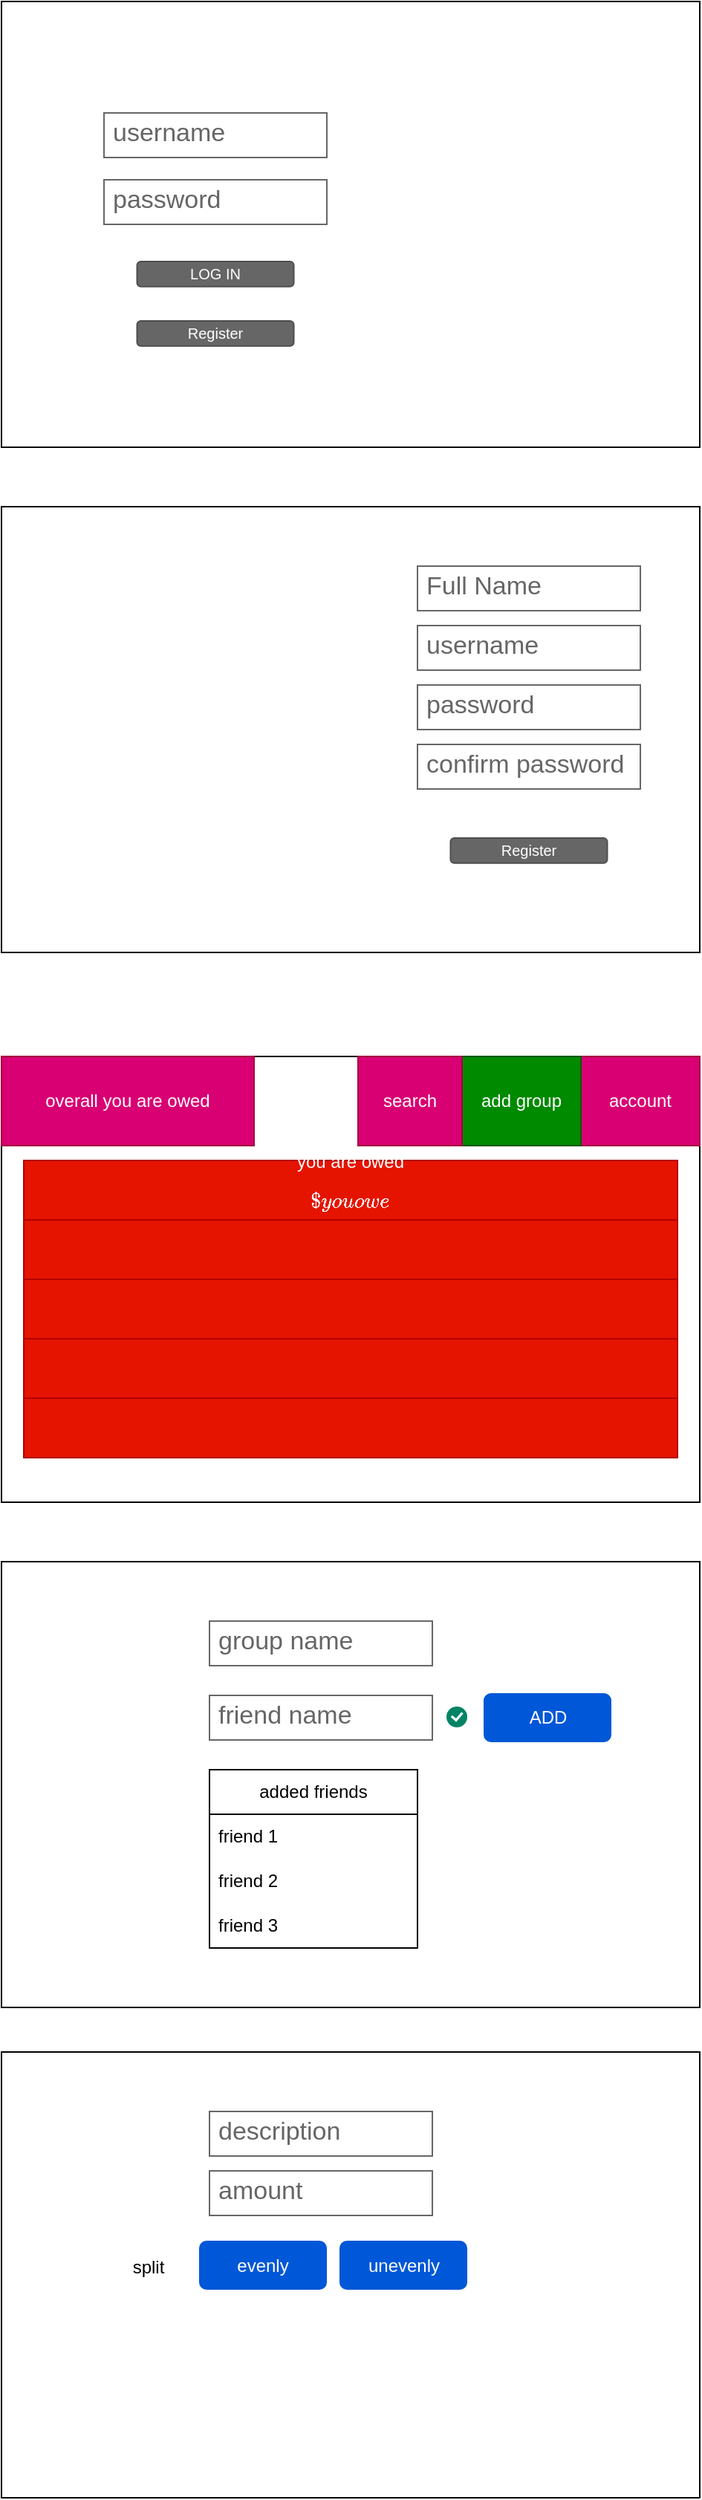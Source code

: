 <mxfile version="26.1.1">
  <diagram name="Page-1" id="qbdHW05VsGeXrV6z7tRG">
    <mxGraphModel dx="903" dy="574" grid="1" gridSize="10" guides="1" tooltips="1" connect="1" arrows="1" fold="1" page="1" pageScale="1" pageWidth="850" pageHeight="1100" math="0" shadow="0">
      <root>
        <mxCell id="0" />
        <mxCell id="1" parent="0" />
        <mxCell id="NZ9PRQHnBUpvd1Ys8po5-1" value="" style="rounded=0;whiteSpace=wrap;html=1;imageWidth=1980;imageHeight=720;" vertex="1" parent="1">
          <mxGeometry x="150" y="520" width="470" height="300" as="geometry" />
        </mxCell>
        <mxCell id="NZ9PRQHnBUpvd1Ys8po5-2" value="username" style="strokeWidth=1;shadow=0;dashed=0;align=center;html=1;shape=mxgraph.mockup.text.textBox;fontColor=#666666;align=left;fontSize=17;spacingLeft=4;spacingTop=-3;whiteSpace=wrap;strokeColor=#666666;mainText=" vertex="1" parent="1">
          <mxGeometry x="219" y="595" width="150" height="30" as="geometry" />
        </mxCell>
        <mxCell id="NZ9PRQHnBUpvd1Ys8po5-3" value="password" style="strokeWidth=1;shadow=0;dashed=0;align=center;html=1;shape=mxgraph.mockup.text.textBox;fontColor=#666666;align=left;fontSize=17;spacingLeft=4;spacingTop=-3;whiteSpace=wrap;strokeColor=#666666;mainText=" vertex="1" parent="1">
          <mxGeometry x="219" y="640" width="150" height="30" as="geometry" />
        </mxCell>
        <mxCell id="NZ9PRQHnBUpvd1Ys8po5-4" value="LOG IN" style="rounded=1;html=1;shadow=0;dashed=0;whiteSpace=wrap;fontSize=10;fillColor=#666666;align=center;strokeColor=#4D4D4D;fontColor=#ffffff;" vertex="1" parent="1">
          <mxGeometry x="241.25" y="695" width="105.5" height="16.88" as="geometry" />
        </mxCell>
        <mxCell id="NZ9PRQHnBUpvd1Ys8po5-6" value="" style="rounded=0;whiteSpace=wrap;html=1;imageWidth=1980;imageHeight=720;" vertex="1" parent="1">
          <mxGeometry x="150" y="860" width="470" height="300" as="geometry" />
        </mxCell>
        <mxCell id="NZ9PRQHnBUpvd1Ys8po5-7" value="Full Name" style="strokeWidth=1;shadow=0;dashed=0;align=center;html=1;shape=mxgraph.mockup.text.textBox;fontColor=#666666;align=left;fontSize=17;spacingLeft=4;spacingTop=-3;whiteSpace=wrap;strokeColor=#666666;mainText=" vertex="1" parent="1">
          <mxGeometry x="430" y="900" width="150" height="30" as="geometry" />
        </mxCell>
        <mxCell id="NZ9PRQHnBUpvd1Ys8po5-8" value="username" style="strokeWidth=1;shadow=0;dashed=0;align=center;html=1;shape=mxgraph.mockup.text.textBox;fontColor=#666666;align=left;fontSize=17;spacingLeft=4;spacingTop=-3;whiteSpace=wrap;strokeColor=#666666;mainText=" vertex="1" parent="1">
          <mxGeometry x="430" y="940" width="150" height="30" as="geometry" />
        </mxCell>
        <mxCell id="NZ9PRQHnBUpvd1Ys8po5-10" value="password" style="strokeWidth=1;shadow=0;dashed=0;align=center;html=1;shape=mxgraph.mockup.text.textBox;fontColor=#666666;align=left;fontSize=17;spacingLeft=4;spacingTop=-3;whiteSpace=wrap;strokeColor=#666666;mainText=" vertex="1" parent="1">
          <mxGeometry x="430" y="980" width="150" height="30" as="geometry" />
        </mxCell>
        <mxCell id="NZ9PRQHnBUpvd1Ys8po5-11" value="confirm password" style="strokeWidth=1;shadow=0;dashed=0;align=center;html=1;shape=mxgraph.mockup.text.textBox;fontColor=#666666;align=left;fontSize=17;spacingLeft=4;spacingTop=-3;whiteSpace=wrap;strokeColor=#666666;mainText=" vertex="1" parent="1">
          <mxGeometry x="430" y="1020" width="150" height="30" as="geometry" />
        </mxCell>
        <mxCell id="NZ9PRQHnBUpvd1Ys8po5-14" value="Register" style="rounded=1;html=1;shadow=0;dashed=0;whiteSpace=wrap;fontSize=10;fillColor=#666666;align=center;strokeColor=#4D4D4D;fontColor=#ffffff;" vertex="1" parent="1">
          <mxGeometry x="241.25" y="735" width="105.5" height="16.88" as="geometry" />
        </mxCell>
        <mxCell id="NZ9PRQHnBUpvd1Ys8po5-5" value="Register" style="rounded=1;html=1;shadow=0;dashed=0;whiteSpace=wrap;fontSize=10;fillColor=#666666;align=center;strokeColor=#4D4D4D;fontColor=#ffffff;" vertex="1" parent="1">
          <mxGeometry x="452.25" y="1083" width="105.5" height="16.88" as="geometry" />
        </mxCell>
        <mxCell id="NZ9PRQHnBUpvd1Ys8po5-21" value="" style="rounded=0;whiteSpace=wrap;html=1;" vertex="1" parent="1">
          <mxGeometry x="150" y="1230" width="470" height="300" as="geometry" />
        </mxCell>
        <mxCell id="NZ9PRQHnBUpvd1Ys8po5-22" value="account" style="rounded=0;whiteSpace=wrap;html=1;fillColor=#d80073;fontColor=#ffffff;strokeColor=#A50040;" vertex="1" parent="1">
          <mxGeometry x="540" y="1230" width="80" height="60" as="geometry" />
        </mxCell>
        <mxCell id="NZ9PRQHnBUpvd1Ys8po5-23" value="add group" style="rounded=0;whiteSpace=wrap;html=1;fillColor=#008a00;fontColor=#ffffff;strokeColor=#005700;" vertex="1" parent="1">
          <mxGeometry x="460" y="1230" width="80" height="60" as="geometry" />
        </mxCell>
        <mxCell id="NZ9PRQHnBUpvd1Ys8po5-24" value="group name&lt;br&gt;you are owed $$$&lt;br&gt;you owe $$$" style="rounded=0;whiteSpace=wrap;html=1;fillColor=#e51400;fontColor=#ffffff;strokeColor=#B20000;" vertex="1" parent="1">
          <mxGeometry x="165" y="1300" width="440" height="40" as="geometry" />
        </mxCell>
        <mxCell id="NZ9PRQHnBUpvd1Ys8po5-25" value="" style="rounded=0;whiteSpace=wrap;html=1;fillColor=#e51400;fontColor=#ffffff;strokeColor=#B20000;" vertex="1" parent="1">
          <mxGeometry x="165" y="1340" width="440" height="40" as="geometry" />
        </mxCell>
        <mxCell id="NZ9PRQHnBUpvd1Ys8po5-26" value="" style="rounded=0;whiteSpace=wrap;html=1;fillColor=#e51400;fontColor=#ffffff;strokeColor=#B20000;" vertex="1" parent="1">
          <mxGeometry x="165" y="1380" width="440" height="40" as="geometry" />
        </mxCell>
        <mxCell id="NZ9PRQHnBUpvd1Ys8po5-27" value="" style="rounded=0;whiteSpace=wrap;html=1;fillColor=#e51400;fontColor=#ffffff;strokeColor=#B20000;" vertex="1" parent="1">
          <mxGeometry x="165" y="1420" width="440" height="40" as="geometry" />
        </mxCell>
        <mxCell id="NZ9PRQHnBUpvd1Ys8po5-28" value="" style="rounded=0;whiteSpace=wrap;html=1;fillColor=#e51400;fontColor=#ffffff;strokeColor=#B20000;" vertex="1" parent="1">
          <mxGeometry x="165" y="1460" width="440" height="40" as="geometry" />
        </mxCell>
        <mxCell id="NZ9PRQHnBUpvd1Ys8po5-29" value="overall you are owed" style="rounded=0;whiteSpace=wrap;html=1;fillColor=#d80073;fontColor=#ffffff;strokeColor=#A50040;" vertex="1" parent="1">
          <mxGeometry x="150" y="1230" width="170" height="60" as="geometry" />
        </mxCell>
        <mxCell id="NZ9PRQHnBUpvd1Ys8po5-30" value="search" style="rounded=0;whiteSpace=wrap;html=1;fillColor=#d80073;fontColor=#ffffff;strokeColor=#A50040;" vertex="1" parent="1">
          <mxGeometry x="390" y="1230" width="70" height="60" as="geometry" />
        </mxCell>
        <mxCell id="NZ9PRQHnBUpvd1Ys8po5-31" value="" style="rounded=0;whiteSpace=wrap;html=1;" vertex="1" parent="1">
          <mxGeometry x="150" y="1570" width="470" height="300" as="geometry" />
        </mxCell>
        <mxCell id="NZ9PRQHnBUpvd1Ys8po5-33" value="group name" style="strokeWidth=1;shadow=0;dashed=0;align=center;html=1;shape=mxgraph.mockup.text.textBox;fontColor=#666666;align=left;fontSize=17;spacingLeft=4;spacingTop=-3;whiteSpace=wrap;strokeColor=#666666;mainText=" vertex="1" parent="1">
          <mxGeometry x="290" y="1610" width="150" height="30" as="geometry" />
        </mxCell>
        <mxCell id="NZ9PRQHnBUpvd1Ys8po5-34" value="friend name" style="strokeWidth=1;shadow=0;dashed=0;align=center;html=1;shape=mxgraph.mockup.text.textBox;fontColor=#666666;align=left;fontSize=17;spacingLeft=4;spacingTop=-3;whiteSpace=wrap;strokeColor=#666666;mainText=" vertex="1" parent="1">
          <mxGeometry x="290" y="1660" width="150" height="30" as="geometry" />
        </mxCell>
        <mxCell id="NZ9PRQHnBUpvd1Ys8po5-35" value="ADD" style="rounded=1;fillColor=#0057D8;align=center;strokeColor=none;html=1;whiteSpace=wrap;fontColor=#ffffff;fontSize=12;sketch=0;" vertex="1" parent="1">
          <mxGeometry x="474.5" y="1658.5" width="86" height="33" as="geometry" />
        </mxCell>
        <mxCell id="NZ9PRQHnBUpvd1Ys8po5-36" value="" style="html=1;shadow=0;dashed=0;shape=mxgraph.atlassian.checkbox;fillColor=#008465;strokeColor=none;html=1;sketch=0;" vertex="1" parent="1">
          <mxGeometry x="449.5" y="1667.5" width="14" height="14" as="geometry" />
        </mxCell>
        <mxCell id="NZ9PRQHnBUpvd1Ys8po5-37" value="added friends" style="swimlane;fontStyle=0;childLayout=stackLayout;horizontal=1;startSize=30;horizontalStack=0;resizeParent=1;resizeParentMax=0;resizeLast=0;collapsible=1;marginBottom=0;whiteSpace=wrap;html=1;" vertex="1" parent="1">
          <mxGeometry x="290" y="1710" width="140" height="120" as="geometry" />
        </mxCell>
        <mxCell id="NZ9PRQHnBUpvd1Ys8po5-38" value="friend 1&lt;span style=&quot;white-space: pre;&quot;&gt;&#x9;&lt;/span&gt;" style="text;strokeColor=none;fillColor=none;align=left;verticalAlign=middle;spacingLeft=4;spacingRight=4;overflow=hidden;points=[[0,0.5],[1,0.5]];portConstraint=eastwest;rotatable=0;whiteSpace=wrap;html=1;" vertex="1" parent="NZ9PRQHnBUpvd1Ys8po5-37">
          <mxGeometry y="30" width="140" height="30" as="geometry" />
        </mxCell>
        <mxCell id="NZ9PRQHnBUpvd1Ys8po5-39" value="friend&amp;nbsp;&lt;span style=&quot;background-color: transparent; color: light-dark(rgb(0, 0, 0), rgb(255, 255, 255));&quot;&gt;2&lt;/span&gt;" style="text;strokeColor=none;fillColor=none;align=left;verticalAlign=middle;spacingLeft=4;spacingRight=4;overflow=hidden;points=[[0,0.5],[1,0.5]];portConstraint=eastwest;rotatable=0;whiteSpace=wrap;html=1;" vertex="1" parent="NZ9PRQHnBUpvd1Ys8po5-37">
          <mxGeometry y="60" width="140" height="30" as="geometry" />
        </mxCell>
        <mxCell id="NZ9PRQHnBUpvd1Ys8po5-40" value="friend 3" style="text;strokeColor=none;fillColor=none;align=left;verticalAlign=middle;spacingLeft=4;spacingRight=4;overflow=hidden;points=[[0,0.5],[1,0.5]];portConstraint=eastwest;rotatable=0;whiteSpace=wrap;html=1;" vertex="1" parent="NZ9PRQHnBUpvd1Ys8po5-37">
          <mxGeometry y="90" width="140" height="30" as="geometry" />
        </mxCell>
        <mxCell id="NZ9PRQHnBUpvd1Ys8po5-41" value="" style="rounded=0;whiteSpace=wrap;html=1;" vertex="1" parent="1">
          <mxGeometry x="150" y="1900" width="470" height="300" as="geometry" />
        </mxCell>
        <mxCell id="NZ9PRQHnBUpvd1Ys8po5-42" value="description" style="strokeWidth=1;shadow=0;dashed=0;align=center;html=1;shape=mxgraph.mockup.text.textBox;fontColor=#666666;align=left;fontSize=17;spacingLeft=4;spacingTop=-3;whiteSpace=wrap;strokeColor=#666666;mainText=" vertex="1" parent="1">
          <mxGeometry x="290" y="1940" width="150" height="30" as="geometry" />
        </mxCell>
        <mxCell id="NZ9PRQHnBUpvd1Ys8po5-43" value="amount" style="strokeWidth=1;shadow=0;dashed=0;align=center;html=1;shape=mxgraph.mockup.text.textBox;fontColor=#666666;align=left;fontSize=17;spacingLeft=4;spacingTop=-3;whiteSpace=wrap;strokeColor=#666666;mainText=" vertex="1" parent="1">
          <mxGeometry x="290" y="1980" width="150" height="30" as="geometry" />
        </mxCell>
        <mxCell id="NZ9PRQHnBUpvd1Ys8po5-44" value="split" style="text;html=1;align=center;verticalAlign=middle;whiteSpace=wrap;rounded=0;" vertex="1" parent="1">
          <mxGeometry x="219" y="2030" width="60" height="30" as="geometry" />
        </mxCell>
        <mxCell id="NZ9PRQHnBUpvd1Ys8po5-45" value="evenly" style="rounded=1;fillColor=#0057D8;strokeColor=none;html=1;whiteSpace=wrap;fontColor=#ffffff;align=center;verticalAlign=middle;fontStyle=0;fontSize=12;sketch=0;" vertex="1" parent="1">
          <mxGeometry x="283" y="2027" width="86" height="33" as="geometry" />
        </mxCell>
        <mxCell id="NZ9PRQHnBUpvd1Ys8po5-46" value="unevenly" style="rounded=1;fillColor=#0057D8;strokeColor=none;html=1;whiteSpace=wrap;fontColor=#ffffff;align=center;verticalAlign=middle;fontStyle=0;fontSize=12;sketch=0;" vertex="1" parent="1">
          <mxGeometry x="377.5" y="2027" width="86" height="33" as="geometry" />
        </mxCell>
      </root>
    </mxGraphModel>
  </diagram>
</mxfile>
